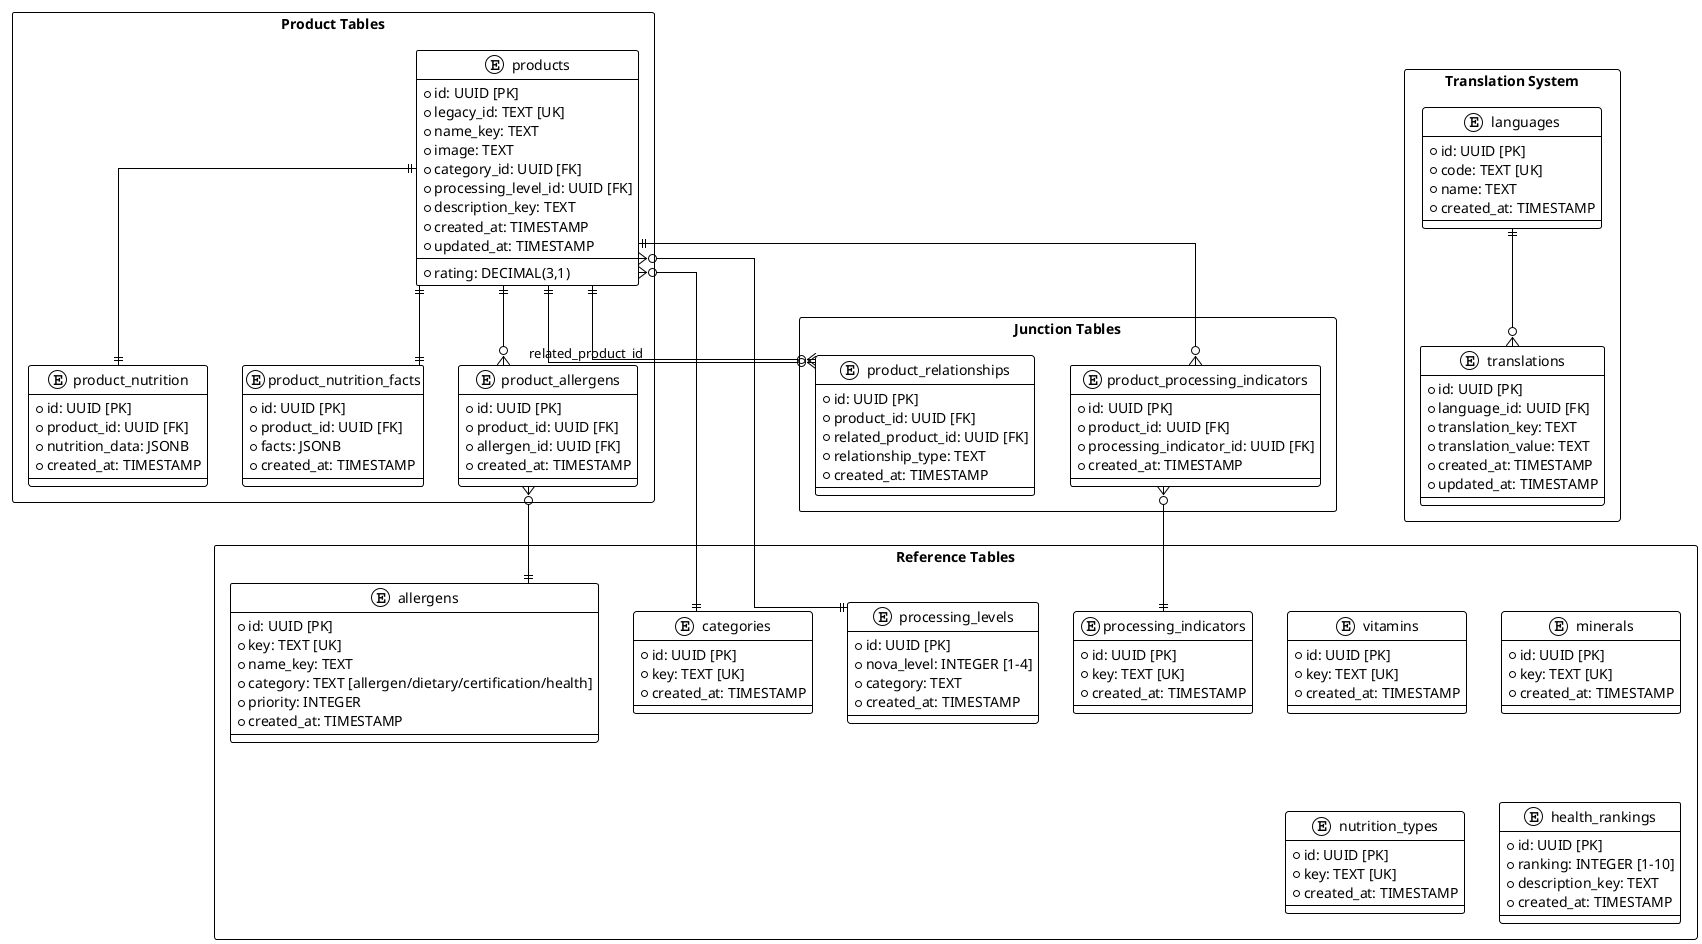 @startuml Enhanced Food Database Schema

!theme plain
skinparam linetype ortho
skinparam packageStyle rectangle

package "Reference Tables" {
  entity "categories" {
    * id: UUID [PK]
    * key: TEXT [UK]
    * created_at: TIMESTAMP
  }

  entity "vitamins" {
    * id: UUID [PK]
    * key: TEXT [UK]
    * created_at: TIMESTAMP
  }

  entity "minerals" {
    * id: UUID [PK]
    * key: TEXT [UK]
    * created_at: TIMESTAMP
  }

  entity "processing_levels" {
    * id: UUID [PK]
    * nova_level: INTEGER [1-4]
    * category: TEXT
    * created_at: TIMESTAMP
  }

  entity "processing_indicators" {
    * id: UUID [PK]
    * key: TEXT [UK]
    * created_at: TIMESTAMP
  }

  entity "nutrition_types" {
    * id: UUID [PK]
    * key: TEXT [UK]
    * created_at: TIMESTAMP
  }

  entity "health_rankings" {
    * id: UUID [PK]
    * ranking: INTEGER [1-10]
    * description_key: TEXT
    * created_at: TIMESTAMP
  }

  entity "allergens" {
    * id: UUID [PK]
    * key: TEXT [UK]
    * name_key: TEXT
    * category: TEXT [allergen/dietary/certification/health]
    * priority: INTEGER
    * created_at: TIMESTAMP
  }
}

package "Product Tables" {
  entity "products" {
    * id: UUID [PK]
    * legacy_id: TEXT [UK]
    * name_key: TEXT
    * image: TEXT
    * rating: DECIMAL(3,1)
    * category_id: UUID [FK]
    * processing_level_id: UUID [FK]
    * description_key: TEXT
    * created_at: TIMESTAMP
    * updated_at: TIMESTAMP
  }

  entity "product_nutrition" {
    * id: UUID [PK]
    * product_id: UUID [FK]
    * nutrition_data: JSONB
    * created_at: TIMESTAMP
    '
    ' JSON Structure:
    ' - calories: { total, from_carbs, from_protein, from_fat }
    ' - macronutrients: { protein, carbs, fats, fiber }
    ' - vitamins: [...]
    ' - minerals: [...]
  }

  entity "product_nutrition_facts" {
    * id: UUID [PK]
    * product_id: UUID [FK]
    * facts: JSONB
    * created_at: TIMESTAMP
    '
    ' JSON Structure:
    ' - saturated_fat, sugar, sodium, cholesterol, vitamin_c, calcium, iron, potassium, ...
  }

  entity "product_allergens" {
    * id: UUID [PK]
    * product_id: UUID [FK]
    * allergen_id: UUID [FK]
    * created_at: TIMESTAMP
  }
}

package "Junction Tables" {
  entity "product_processing_indicators" {
    * id: UUID [PK]
    * product_id: UUID [FK]
    * processing_indicator_id: UUID [FK]
    * created_at: TIMESTAMP
  }

  entity "product_relationships" {
    * id: UUID [PK]
    * product_id: UUID [FK]
    * related_product_id: UUID [FK]
    * relationship_type: TEXT
    * created_at: TIMESTAMP
  }
}

package "Translation System" {
  entity "languages" {
    * id: UUID [PK]
    * code: TEXT [UK]
    * name: TEXT
    * created_at: TIMESTAMP
  }

  entity "translations" {
    * id: UUID [PK]
    * language_id: UUID [FK]
    * translation_key: TEXT
    * translation_value: TEXT
    * created_at: TIMESTAMP
    * updated_at: TIMESTAMP
  }
}

' Relationships
products ||--|| product_nutrition
products ||--|| product_nutrition_facts
products ||--o{ product_allergens
products ||--o{ product_processing_indicators
products ||--o{ product_relationships
products }o--|| categories
products }o--|| processing_levels

product_allergens }o--|| allergens
product_processing_indicators }o--|| processing_indicators

product_relationships }o--|| products : related_product_id

languages ||--o{ translations

@enduml
